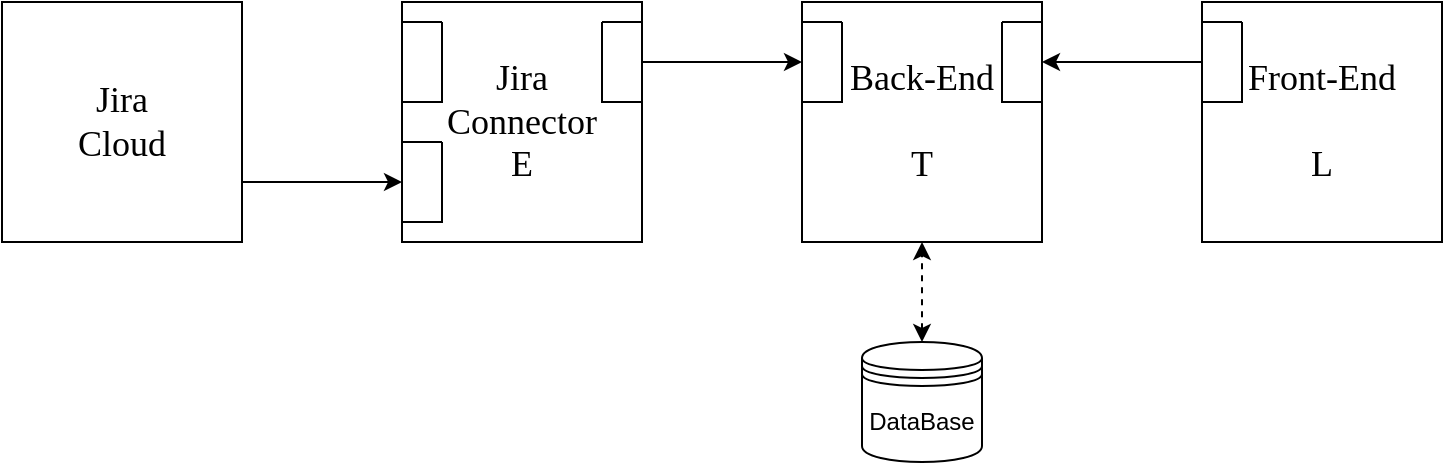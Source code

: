 <mxfile version="21.1.2" type="device">
  <diagram name="Page-1" id="6MuODcf2RaKPFUCV3nhy">
    <mxGraphModel dx="1036" dy="654" grid="1" gridSize="10" guides="1" tooltips="1" connect="1" arrows="1" fold="1" page="1" pageScale="1" pageWidth="827" pageHeight="1169" math="0" shadow="0">
      <root>
        <mxCell id="0" />
        <mxCell id="1" parent="0" />
        <mxCell id="gcQWtQWxWVgKkvATZPal-1" value="&lt;font style=&quot;font-size: 18px;&quot; face=&quot;Times New Roman&quot;&gt;Jira&lt;br&gt;Cloud&lt;/font&gt;" style="whiteSpace=wrap;html=1;aspect=fixed;" parent="1" vertex="1">
          <mxGeometry x="80" y="160" width="120" height="120" as="geometry" />
        </mxCell>
        <mxCell id="gcQWtQWxWVgKkvATZPal-2" value="&lt;font style=&quot;font-size: 18px;&quot; face=&quot;Times New Roman&quot;&gt;Jira&lt;br&gt;Connector&lt;br&gt;E&lt;/font&gt;" style="whiteSpace=wrap;html=1;aspect=fixed;" parent="1" vertex="1">
          <mxGeometry x="280" y="160" width="120" height="120" as="geometry" />
        </mxCell>
        <mxCell id="gcQWtQWxWVgKkvATZPal-3" value="&lt;font style=&quot;font-size: 18px;&quot; face=&quot;Times New Roman&quot;&gt;Back-End&lt;br&gt;&lt;br&gt;T&lt;/font&gt;" style="whiteSpace=wrap;html=1;aspect=fixed;" parent="1" vertex="1">
          <mxGeometry x="480" y="160" width="120" height="120" as="geometry" />
        </mxCell>
        <mxCell id="gcQWtQWxWVgKkvATZPal-4" value="&lt;font style=&quot;font-size: 18px;&quot; face=&quot;Times New Roman&quot;&gt;Front-End&lt;br&gt;&lt;br&gt;L&lt;/font&gt;" style="whiteSpace=wrap;html=1;aspect=fixed;" parent="1" vertex="1">
          <mxGeometry x="680" y="160" width="120" height="120" as="geometry" />
        </mxCell>
        <mxCell id="gcQWtQWxWVgKkvATZPal-6" value="" style="swimlane;startSize=0;" parent="1" vertex="1">
          <mxGeometry x="280" y="230" width="20" height="40" as="geometry" />
        </mxCell>
        <mxCell id="gcQWtQWxWVgKkvATZPal-7" value="" style="swimlane;startSize=0;fontSize=8;fontFamily=Times New Roman;spacing=0;" parent="1" vertex="1">
          <mxGeometry x="280" y="170" width="20" height="40" as="geometry" />
        </mxCell>
        <mxCell id="gcQWtQWxWVgKkvATZPal-8" value="" style="swimlane;startSize=0;" parent="1" vertex="1">
          <mxGeometry x="580" y="170" width="20" height="40" as="geometry" />
        </mxCell>
        <mxCell id="gcQWtQWxWVgKkvATZPal-9" value="" style="swimlane;startSize=0;" parent="1" vertex="1">
          <mxGeometry x="680" y="170" width="20" height="40" as="geometry" />
        </mxCell>
        <mxCell id="gcQWtQWxWVgKkvATZPal-10" value="" style="swimlane;startSize=0;" parent="1" vertex="1">
          <mxGeometry x="480" y="170" width="20" height="40" as="geometry" />
        </mxCell>
        <mxCell id="gcQWtQWxWVgKkvATZPal-11" value="" style="swimlane;startSize=0;" parent="1" vertex="1">
          <mxGeometry x="380" y="170" width="20" height="40" as="geometry" />
        </mxCell>
        <mxCell id="gcQWtQWxWVgKkvATZPal-12" value="" style="endArrow=classic;html=1;rounded=0;entryX=0;entryY=0.75;entryDx=0;entryDy=0;exitX=1;exitY=0.75;exitDx=0;exitDy=0;" parent="1" source="gcQWtQWxWVgKkvATZPal-1" target="gcQWtQWxWVgKkvATZPal-2" edge="1">
          <mxGeometry width="50" height="50" relative="1" as="geometry">
            <mxPoint x="200" y="220" as="sourcePoint" />
            <mxPoint x="250" y="170" as="targetPoint" />
          </mxGeometry>
        </mxCell>
        <mxCell id="gcQWtQWxWVgKkvATZPal-13" value="" style="endArrow=classic;html=1;rounded=0;entryX=0;entryY=0.5;entryDx=0;entryDy=0;exitX=1;exitY=0.25;exitDx=0;exitDy=0;" parent="1" source="gcQWtQWxWVgKkvATZPal-2" target="gcQWtQWxWVgKkvATZPal-10" edge="1">
          <mxGeometry width="50" height="50" relative="1" as="geometry">
            <mxPoint x="380" y="184.89" as="sourcePoint" />
            <mxPoint x="460" y="184.89" as="targetPoint" />
          </mxGeometry>
        </mxCell>
        <mxCell id="gcQWtQWxWVgKkvATZPal-14" value="" style="endArrow=classic;html=1;rounded=0;entryX=1;entryY=0.5;entryDx=0;entryDy=0;exitX=0;exitY=0.5;exitDx=0;exitDy=0;" parent="1" source="gcQWtQWxWVgKkvATZPal-9" target="gcQWtQWxWVgKkvATZPal-8" edge="1">
          <mxGeometry width="50" height="50" relative="1" as="geometry">
            <mxPoint x="490" y="120" as="sourcePoint" />
            <mxPoint x="570" y="120" as="targetPoint" />
          </mxGeometry>
        </mxCell>
        <mxCell id="gcQWtQWxWVgKkvATZPal-19" value="DataBase" style="shape=datastore;whiteSpace=wrap;html=1;" parent="1" vertex="1">
          <mxGeometry x="510" y="330" width="60" height="60" as="geometry" />
        </mxCell>
        <mxCell id="gcQWtQWxWVgKkvATZPal-20" value="" style="endArrow=classic;startArrow=classic;html=1;rounded=0;exitX=0.5;exitY=0;exitDx=0;exitDy=0;dashed=1;" parent="1" source="gcQWtQWxWVgKkvATZPal-19" edge="1">
          <mxGeometry width="50" height="50" relative="1" as="geometry">
            <mxPoint x="490" y="330" as="sourcePoint" />
            <mxPoint x="540" y="280" as="targetPoint" />
          </mxGeometry>
        </mxCell>
      </root>
    </mxGraphModel>
  </diagram>
</mxfile>
